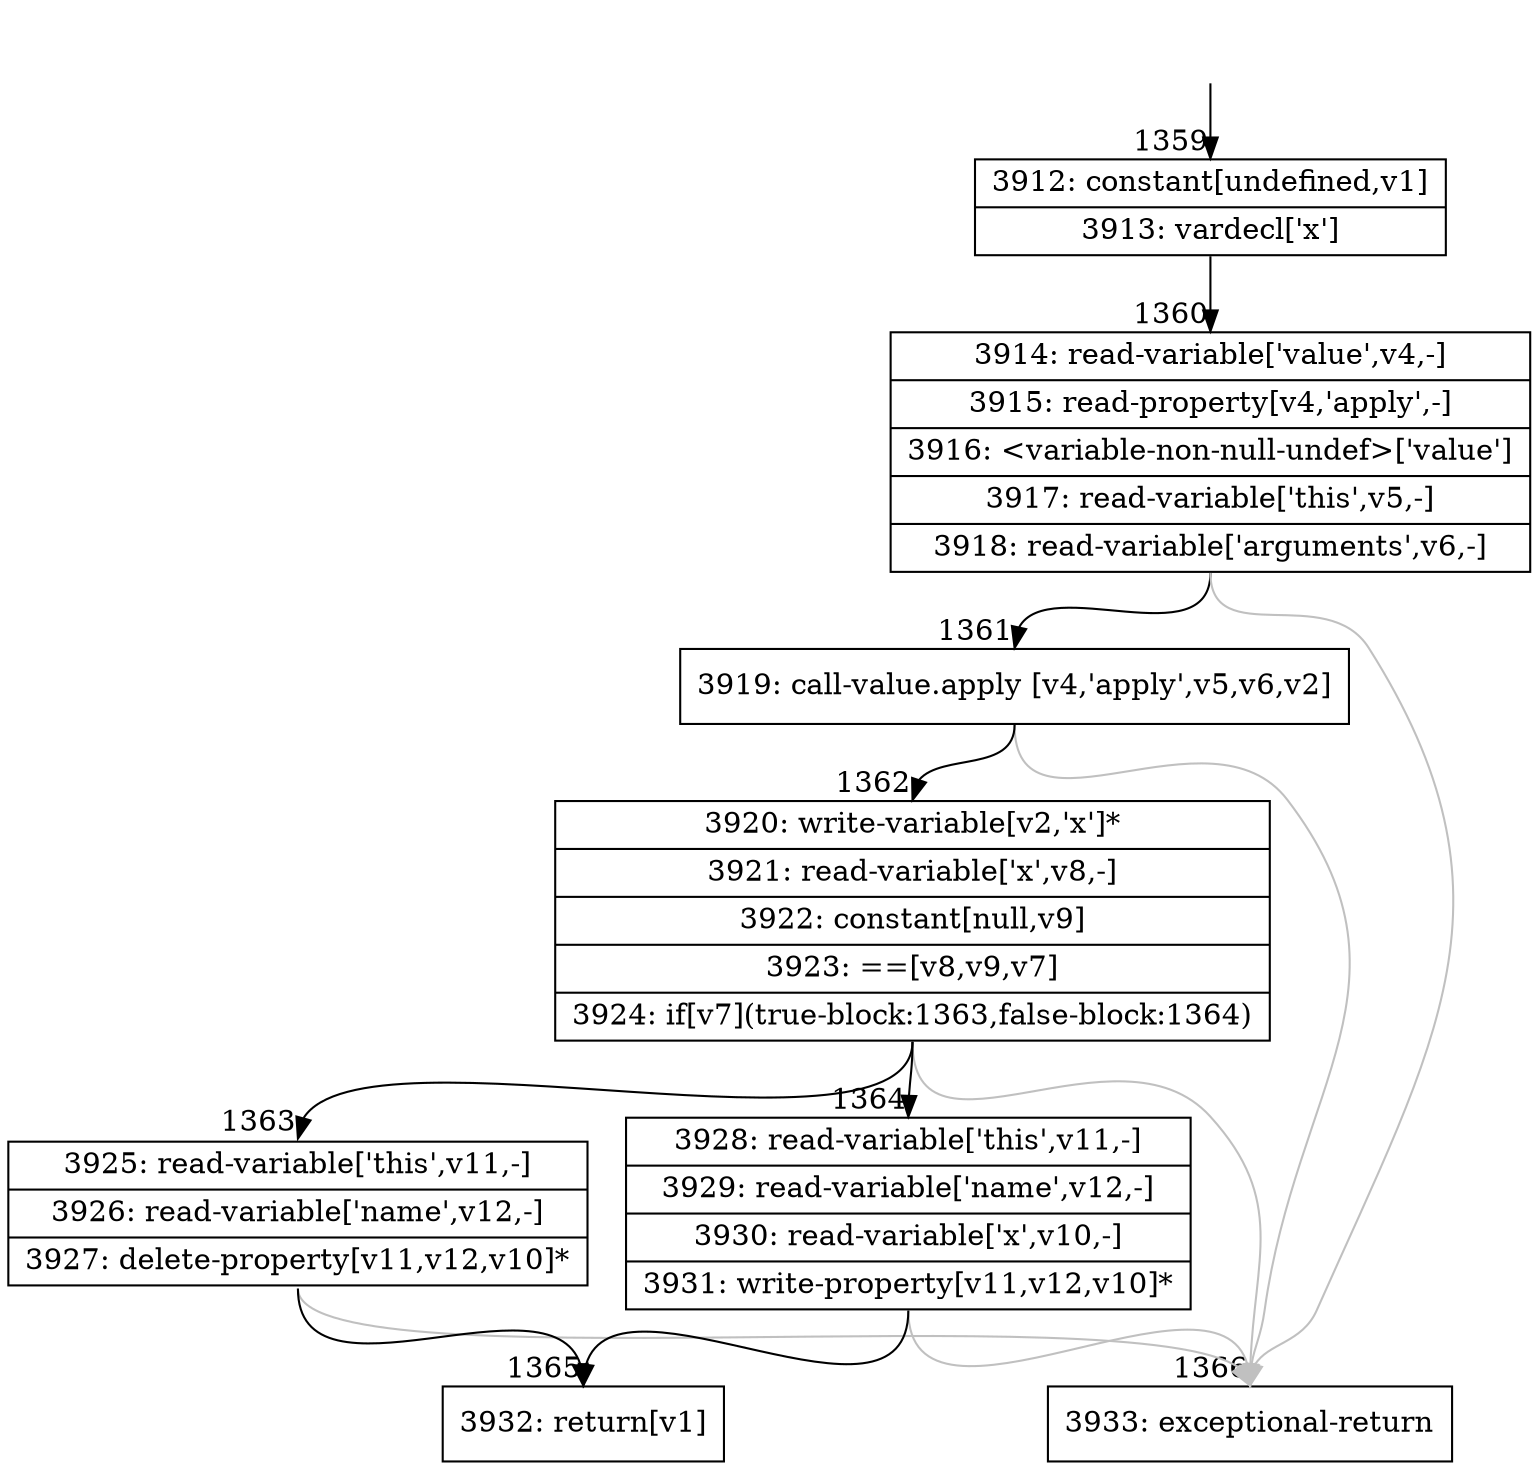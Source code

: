 digraph {
rankdir="TD"
BB_entry133[shape=none,label=""];
BB_entry133 -> BB1359 [tailport=s, headport=n, headlabel="    1359"]
BB1359 [shape=record label="{3912: constant[undefined,v1]|3913: vardecl['x']}" ] 
BB1359 -> BB1360 [tailport=s, headport=n, headlabel="      1360"]
BB1360 [shape=record label="{3914: read-variable['value',v4,-]|3915: read-property[v4,'apply',-]|3916: \<variable-non-null-undef\>['value']|3917: read-variable['this',v5,-]|3918: read-variable['arguments',v6,-]}" ] 
BB1360 -> BB1361 [tailport=s, headport=n, headlabel="      1361"]
BB1360 -> BB1366 [tailport=s, headport=n, color=gray, headlabel="      1366"]
BB1361 [shape=record label="{3919: call-value.apply [v4,'apply',v5,v6,v2]}" ] 
BB1361 -> BB1362 [tailport=s, headport=n, headlabel="      1362"]
BB1361 -> BB1366 [tailport=s, headport=n, color=gray]
BB1362 [shape=record label="{3920: write-variable[v2,'x']*|3921: read-variable['x',v8,-]|3922: constant[null,v9]|3923: ==[v8,v9,v7]|3924: if[v7](true-block:1363,false-block:1364)}" ] 
BB1362 -> BB1363 [tailport=s, headport=n, headlabel="      1363"]
BB1362 -> BB1364 [tailport=s, headport=n, headlabel="      1364"]
BB1362 -> BB1366 [tailport=s, headport=n, color=gray]
BB1363 [shape=record label="{3925: read-variable['this',v11,-]|3926: read-variable['name',v12,-]|3927: delete-property[v11,v12,v10]*}" ] 
BB1363 -> BB1365 [tailport=s, headport=n, headlabel="      1365"]
BB1363 -> BB1366 [tailport=s, headport=n, color=gray]
BB1364 [shape=record label="{3928: read-variable['this',v11,-]|3929: read-variable['name',v12,-]|3930: read-variable['x',v10,-]|3931: write-property[v11,v12,v10]*}" ] 
BB1364 -> BB1365 [tailport=s, headport=n]
BB1364 -> BB1366 [tailport=s, headport=n, color=gray]
BB1365 [shape=record label="{3932: return[v1]}" ] 
BB1366 [shape=record label="{3933: exceptional-return}" ] 
//#$~ 778
}
